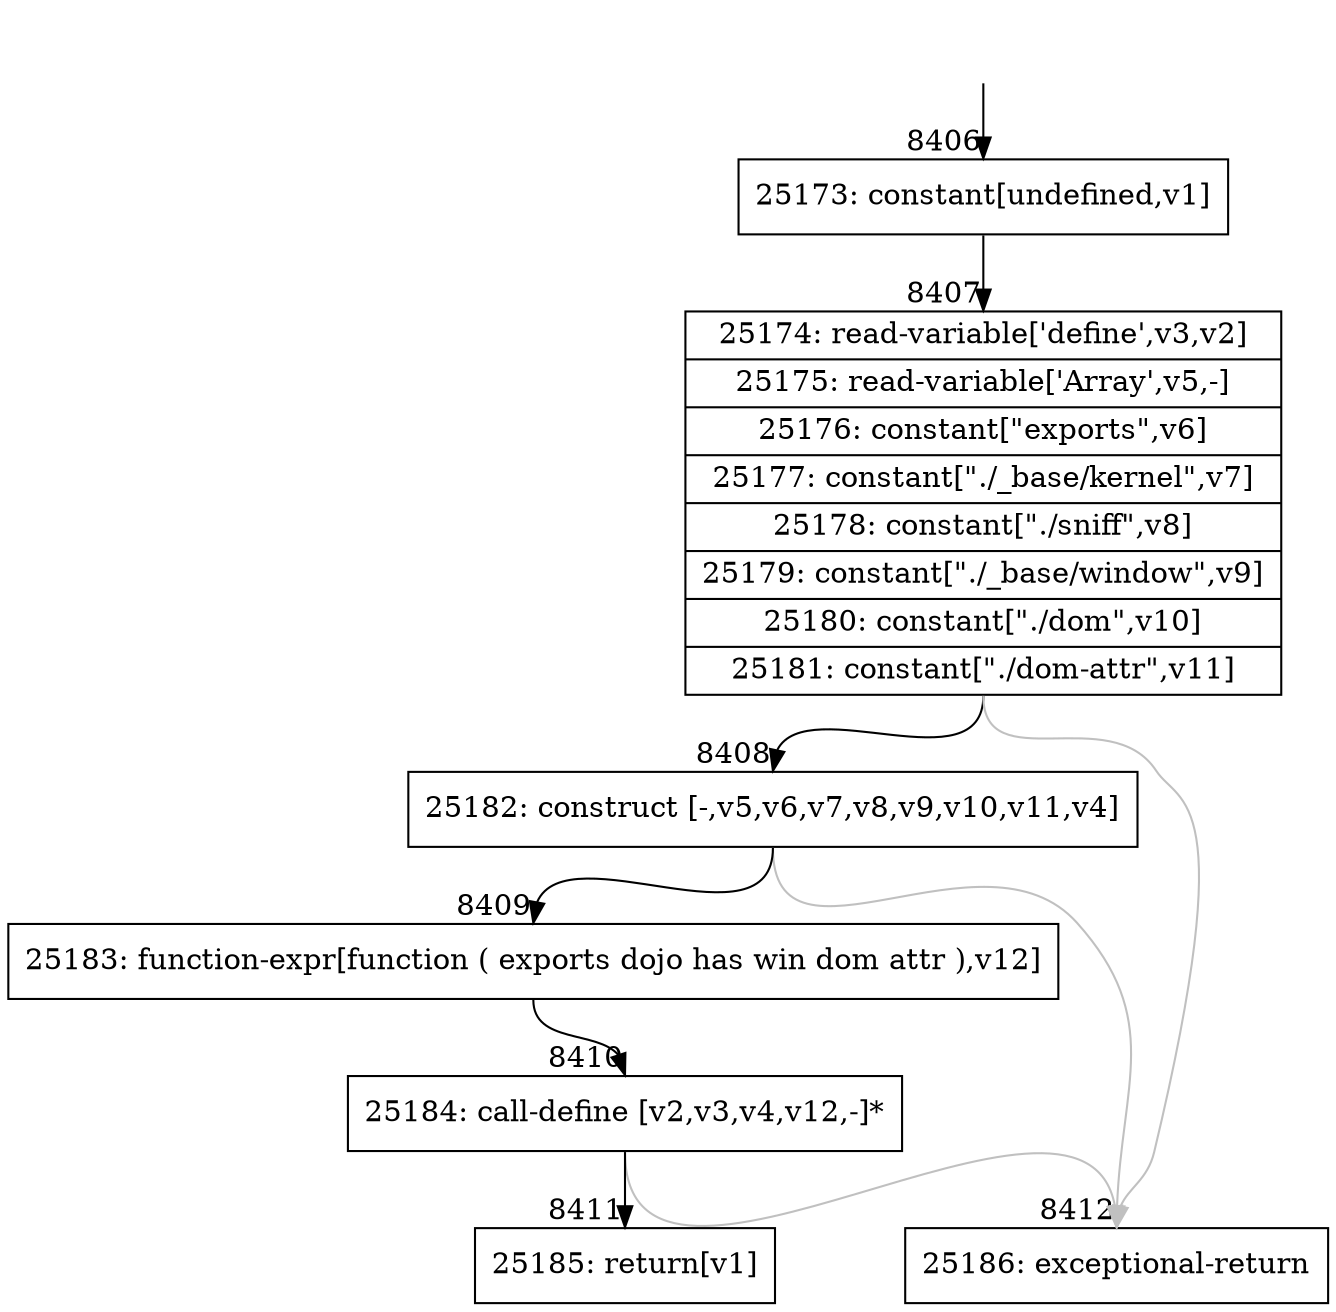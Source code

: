 digraph {
rankdir="TD"
BB_entry549[shape=none,label=""];
BB_entry549 -> BB8406 [tailport=s, headport=n, headlabel="    8406"]
BB8406 [shape=record label="{25173: constant[undefined,v1]}" ] 
BB8406 -> BB8407 [tailport=s, headport=n, headlabel="      8407"]
BB8407 [shape=record label="{25174: read-variable['define',v3,v2]|25175: read-variable['Array',v5,-]|25176: constant[\"exports\",v6]|25177: constant[\"./_base/kernel\",v7]|25178: constant[\"./sniff\",v8]|25179: constant[\"./_base/window\",v9]|25180: constant[\"./dom\",v10]|25181: constant[\"./dom-attr\",v11]}" ] 
BB8407 -> BB8408 [tailport=s, headport=n, headlabel="      8408"]
BB8407 -> BB8412 [tailport=s, headport=n, color=gray, headlabel="      8412"]
BB8408 [shape=record label="{25182: construct [-,v5,v6,v7,v8,v9,v10,v11,v4]}" ] 
BB8408 -> BB8409 [tailport=s, headport=n, headlabel="      8409"]
BB8408 -> BB8412 [tailport=s, headport=n, color=gray]
BB8409 [shape=record label="{25183: function-expr[function ( exports dojo has win dom attr ),v12]}" ] 
BB8409 -> BB8410 [tailport=s, headport=n, headlabel="      8410"]
BB8410 [shape=record label="{25184: call-define [v2,v3,v4,v12,-]*}" ] 
BB8410 -> BB8411 [tailport=s, headport=n, headlabel="      8411"]
BB8410 -> BB8412 [tailport=s, headport=n, color=gray]
BB8411 [shape=record label="{25185: return[v1]}" ] 
BB8412 [shape=record label="{25186: exceptional-return}" ] 
//#$~ 11812
}
